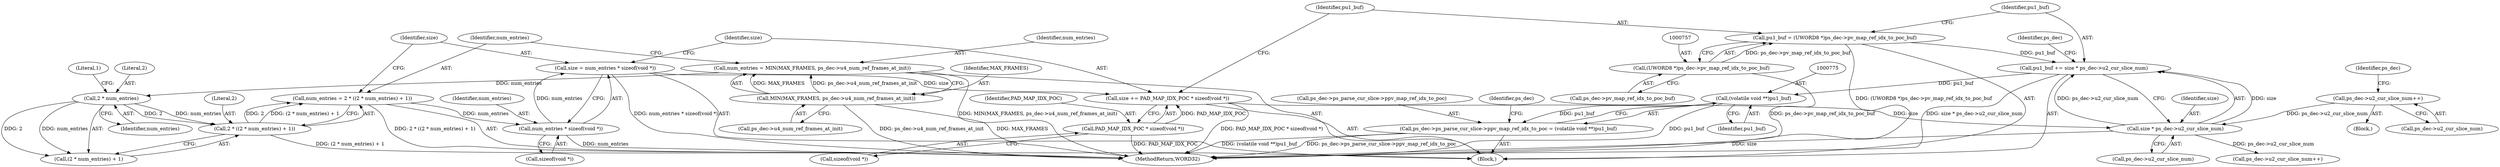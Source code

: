 digraph "0_Android_4a524d3a8ae9aa20c36430008e6bd429443f8f1d_1@pointer" {
"1000774" [label="(Call,(volatile void **)pu1_buf)"];
"1000761" [label="(Call,pu1_buf += size * ps_dec->u2_cur_slice_num)"];
"1000763" [label="(Call,size * ps_dec->u2_cur_slice_num)"];
"1000748" [label="(Call,size += PAD_MAP_IDX_POC * sizeof(void *))"];
"1000750" [label="(Call,PAD_MAP_IDX_POC * sizeof(void *))"];
"1000742" [label="(Call,size = num_entries * sizeof(void *))"];
"1000744" [label="(Call,num_entries * sizeof(void *))"];
"1000733" [label="(Call,num_entries = 2 * ((2 * num_entries) + 1))"];
"1000735" [label="(Call,2 * ((2 * num_entries) + 1))"];
"1000738" [label="(Call,2 * num_entries)"];
"1000726" [label="(Call,num_entries = MIN(MAX_FRAMES, ps_dec->u4_num_ref_frames_at_init))"];
"1000728" [label="(Call,MIN(MAX_FRAMES, ps_dec->u4_num_ref_frames_at_init))"];
"1000687" [label="(Call,ps_dec->u2_cur_slice_num++)"];
"1000754" [label="(Call,pu1_buf = (UWORD8 *)ps_dec->pv_map_ref_idx_to_poc_buf)"];
"1000756" [label="(Call,(UWORD8 *)ps_dec->pv_map_ref_idx_to_poc_buf)"];
"1000768" [label="(Call,ps_dec->ps_parse_cur_slice->ppv_map_ref_idx_to_poc = (volatile void **)pu1_buf)"];
"1000752" [label="(Call,sizeof(void *))"];
"1000761" [label="(Call,pu1_buf += size * ps_dec->u2_cur_slice_num)"];
"1001236" [label="(Call,ps_dec->u2_cur_slice_num++)"];
"1000734" [label="(Identifier,num_entries)"];
"1000737" [label="(Call,(2 * num_entries) + 1)"];
"1000748" [label="(Call,size += PAD_MAP_IDX_POC * sizeof(void *))"];
"1001284" [label="(MethodReturn,WORD32)"];
"1000740" [label="(Identifier,num_entries)"];
"1000756" [label="(Call,(UWORD8 *)ps_dec->pv_map_ref_idx_to_poc_buf)"];
"1000758" [label="(Call,ps_dec->pv_map_ref_idx_to_poc_buf)"];
"1000769" [label="(Call,ps_dec->ps_parse_cur_slice->ppv_map_ref_idx_to_poc)"];
"1000727" [label="(Identifier,num_entries)"];
"1000722" [label="(Block,)"];
"1000744" [label="(Call,num_entries * sizeof(void *))"];
"1000745" [label="(Identifier,num_entries)"];
"1000750" [label="(Call,PAD_MAP_IDX_POC * sizeof(void *))"];
"1000768" [label="(Call,ps_dec->ps_parse_cur_slice->ppv_map_ref_idx_to_poc = (volatile void **)pu1_buf)"];
"1000730" [label="(Call,ps_dec->u4_num_ref_frames_at_init)"];
"1000693" [label="(Identifier,ps_dec)"];
"1000780" [label="(Identifier,ps_dec)"];
"1000728" [label="(Call,MIN(MAX_FRAMES, ps_dec->u4_num_ref_frames_at_init))"];
"1000726" [label="(Call,num_entries = MIN(MAX_FRAMES, ps_dec->u4_num_ref_frames_at_init))"];
"1000746" [label="(Call,sizeof(void *))"];
"1000776" [label="(Identifier,pu1_buf)"];
"1000754" [label="(Call,pu1_buf = (UWORD8 *)ps_dec->pv_map_ref_idx_to_poc_buf)"];
"1000755" [label="(Identifier,pu1_buf)"];
"1000738" [label="(Call,2 * num_entries)"];
"1000765" [label="(Call,ps_dec->u2_cur_slice_num)"];
"1000771" [label="(Identifier,ps_dec)"];
"1000687" [label="(Call,ps_dec->u2_cur_slice_num++)"];
"1000739" [label="(Literal,2)"];
"1000735" [label="(Call,2 * ((2 * num_entries) + 1))"];
"1000762" [label="(Identifier,pu1_buf)"];
"1000764" [label="(Identifier,size)"];
"1000749" [label="(Identifier,size)"];
"1000741" [label="(Literal,1)"];
"1000733" [label="(Call,num_entries = 2 * ((2 * num_entries) + 1))"];
"1000774" [label="(Call,(volatile void **)pu1_buf)"];
"1000736" [label="(Literal,2)"];
"1000763" [label="(Call,size * ps_dec->u2_cur_slice_num)"];
"1000742" [label="(Call,size = num_entries * sizeof(void *))"];
"1000486" [label="(Block,)"];
"1000688" [label="(Call,ps_dec->u2_cur_slice_num)"];
"1000743" [label="(Identifier,size)"];
"1000751" [label="(Identifier,PAD_MAP_IDX_POC)"];
"1000729" [label="(Identifier,MAX_FRAMES)"];
"1000774" -> "1000768"  [label="AST: "];
"1000774" -> "1000776"  [label="CFG: "];
"1000775" -> "1000774"  [label="AST: "];
"1000776" -> "1000774"  [label="AST: "];
"1000768" -> "1000774"  [label="CFG: "];
"1000774" -> "1001284"  [label="DDG: pu1_buf"];
"1000774" -> "1000768"  [label="DDG: pu1_buf"];
"1000761" -> "1000774"  [label="DDG: pu1_buf"];
"1000761" -> "1000722"  [label="AST: "];
"1000761" -> "1000763"  [label="CFG: "];
"1000762" -> "1000761"  [label="AST: "];
"1000763" -> "1000761"  [label="AST: "];
"1000771" -> "1000761"  [label="CFG: "];
"1000761" -> "1001284"  [label="DDG: size * ps_dec->u2_cur_slice_num"];
"1000763" -> "1000761"  [label="DDG: size"];
"1000763" -> "1000761"  [label="DDG: ps_dec->u2_cur_slice_num"];
"1000754" -> "1000761"  [label="DDG: pu1_buf"];
"1000763" -> "1000765"  [label="CFG: "];
"1000764" -> "1000763"  [label="AST: "];
"1000765" -> "1000763"  [label="AST: "];
"1000763" -> "1001284"  [label="DDG: size"];
"1000748" -> "1000763"  [label="DDG: size"];
"1000687" -> "1000763"  [label="DDG: ps_dec->u2_cur_slice_num"];
"1000763" -> "1001236"  [label="DDG: ps_dec->u2_cur_slice_num"];
"1000748" -> "1000722"  [label="AST: "];
"1000748" -> "1000750"  [label="CFG: "];
"1000749" -> "1000748"  [label="AST: "];
"1000750" -> "1000748"  [label="AST: "];
"1000755" -> "1000748"  [label="CFG: "];
"1000748" -> "1001284"  [label="DDG: PAD_MAP_IDX_POC * sizeof(void *)"];
"1000750" -> "1000748"  [label="DDG: PAD_MAP_IDX_POC"];
"1000742" -> "1000748"  [label="DDG: size"];
"1000750" -> "1000752"  [label="CFG: "];
"1000751" -> "1000750"  [label="AST: "];
"1000752" -> "1000750"  [label="AST: "];
"1000750" -> "1001284"  [label="DDG: PAD_MAP_IDX_POC"];
"1000742" -> "1000722"  [label="AST: "];
"1000742" -> "1000744"  [label="CFG: "];
"1000743" -> "1000742"  [label="AST: "];
"1000744" -> "1000742"  [label="AST: "];
"1000749" -> "1000742"  [label="CFG: "];
"1000742" -> "1001284"  [label="DDG: num_entries * sizeof(void *)"];
"1000744" -> "1000742"  [label="DDG: num_entries"];
"1000744" -> "1000746"  [label="CFG: "];
"1000745" -> "1000744"  [label="AST: "];
"1000746" -> "1000744"  [label="AST: "];
"1000744" -> "1001284"  [label="DDG: num_entries"];
"1000733" -> "1000744"  [label="DDG: num_entries"];
"1000733" -> "1000722"  [label="AST: "];
"1000733" -> "1000735"  [label="CFG: "];
"1000734" -> "1000733"  [label="AST: "];
"1000735" -> "1000733"  [label="AST: "];
"1000743" -> "1000733"  [label="CFG: "];
"1000733" -> "1001284"  [label="DDG: 2 * ((2 * num_entries) + 1)"];
"1000735" -> "1000733"  [label="DDG: 2"];
"1000735" -> "1000733"  [label="DDG: (2 * num_entries) + 1"];
"1000735" -> "1000737"  [label="CFG: "];
"1000736" -> "1000735"  [label="AST: "];
"1000737" -> "1000735"  [label="AST: "];
"1000735" -> "1001284"  [label="DDG: (2 * num_entries) + 1"];
"1000738" -> "1000735"  [label="DDG: 2"];
"1000738" -> "1000735"  [label="DDG: num_entries"];
"1000738" -> "1000737"  [label="AST: "];
"1000738" -> "1000740"  [label="CFG: "];
"1000739" -> "1000738"  [label="AST: "];
"1000740" -> "1000738"  [label="AST: "];
"1000741" -> "1000738"  [label="CFG: "];
"1000738" -> "1000737"  [label="DDG: 2"];
"1000738" -> "1000737"  [label="DDG: num_entries"];
"1000726" -> "1000738"  [label="DDG: num_entries"];
"1000726" -> "1000722"  [label="AST: "];
"1000726" -> "1000728"  [label="CFG: "];
"1000727" -> "1000726"  [label="AST: "];
"1000728" -> "1000726"  [label="AST: "];
"1000734" -> "1000726"  [label="CFG: "];
"1000726" -> "1001284"  [label="DDG: MIN(MAX_FRAMES, ps_dec->u4_num_ref_frames_at_init)"];
"1000728" -> "1000726"  [label="DDG: MAX_FRAMES"];
"1000728" -> "1000726"  [label="DDG: ps_dec->u4_num_ref_frames_at_init"];
"1000728" -> "1000730"  [label="CFG: "];
"1000729" -> "1000728"  [label="AST: "];
"1000730" -> "1000728"  [label="AST: "];
"1000728" -> "1001284"  [label="DDG: ps_dec->u4_num_ref_frames_at_init"];
"1000728" -> "1001284"  [label="DDG: MAX_FRAMES"];
"1000687" -> "1000486"  [label="AST: "];
"1000687" -> "1000688"  [label="CFG: "];
"1000688" -> "1000687"  [label="AST: "];
"1000693" -> "1000687"  [label="CFG: "];
"1000754" -> "1000722"  [label="AST: "];
"1000754" -> "1000756"  [label="CFG: "];
"1000755" -> "1000754"  [label="AST: "];
"1000756" -> "1000754"  [label="AST: "];
"1000762" -> "1000754"  [label="CFG: "];
"1000754" -> "1001284"  [label="DDG: (UWORD8 *)ps_dec->pv_map_ref_idx_to_poc_buf"];
"1000756" -> "1000754"  [label="DDG: ps_dec->pv_map_ref_idx_to_poc_buf"];
"1000756" -> "1000758"  [label="CFG: "];
"1000757" -> "1000756"  [label="AST: "];
"1000758" -> "1000756"  [label="AST: "];
"1000756" -> "1001284"  [label="DDG: ps_dec->pv_map_ref_idx_to_poc_buf"];
"1000768" -> "1000722"  [label="AST: "];
"1000769" -> "1000768"  [label="AST: "];
"1000780" -> "1000768"  [label="CFG: "];
"1000768" -> "1001284"  [label="DDG: ps_dec->ps_parse_cur_slice->ppv_map_ref_idx_to_poc"];
"1000768" -> "1001284"  [label="DDG: (volatile void **)pu1_buf"];
}
